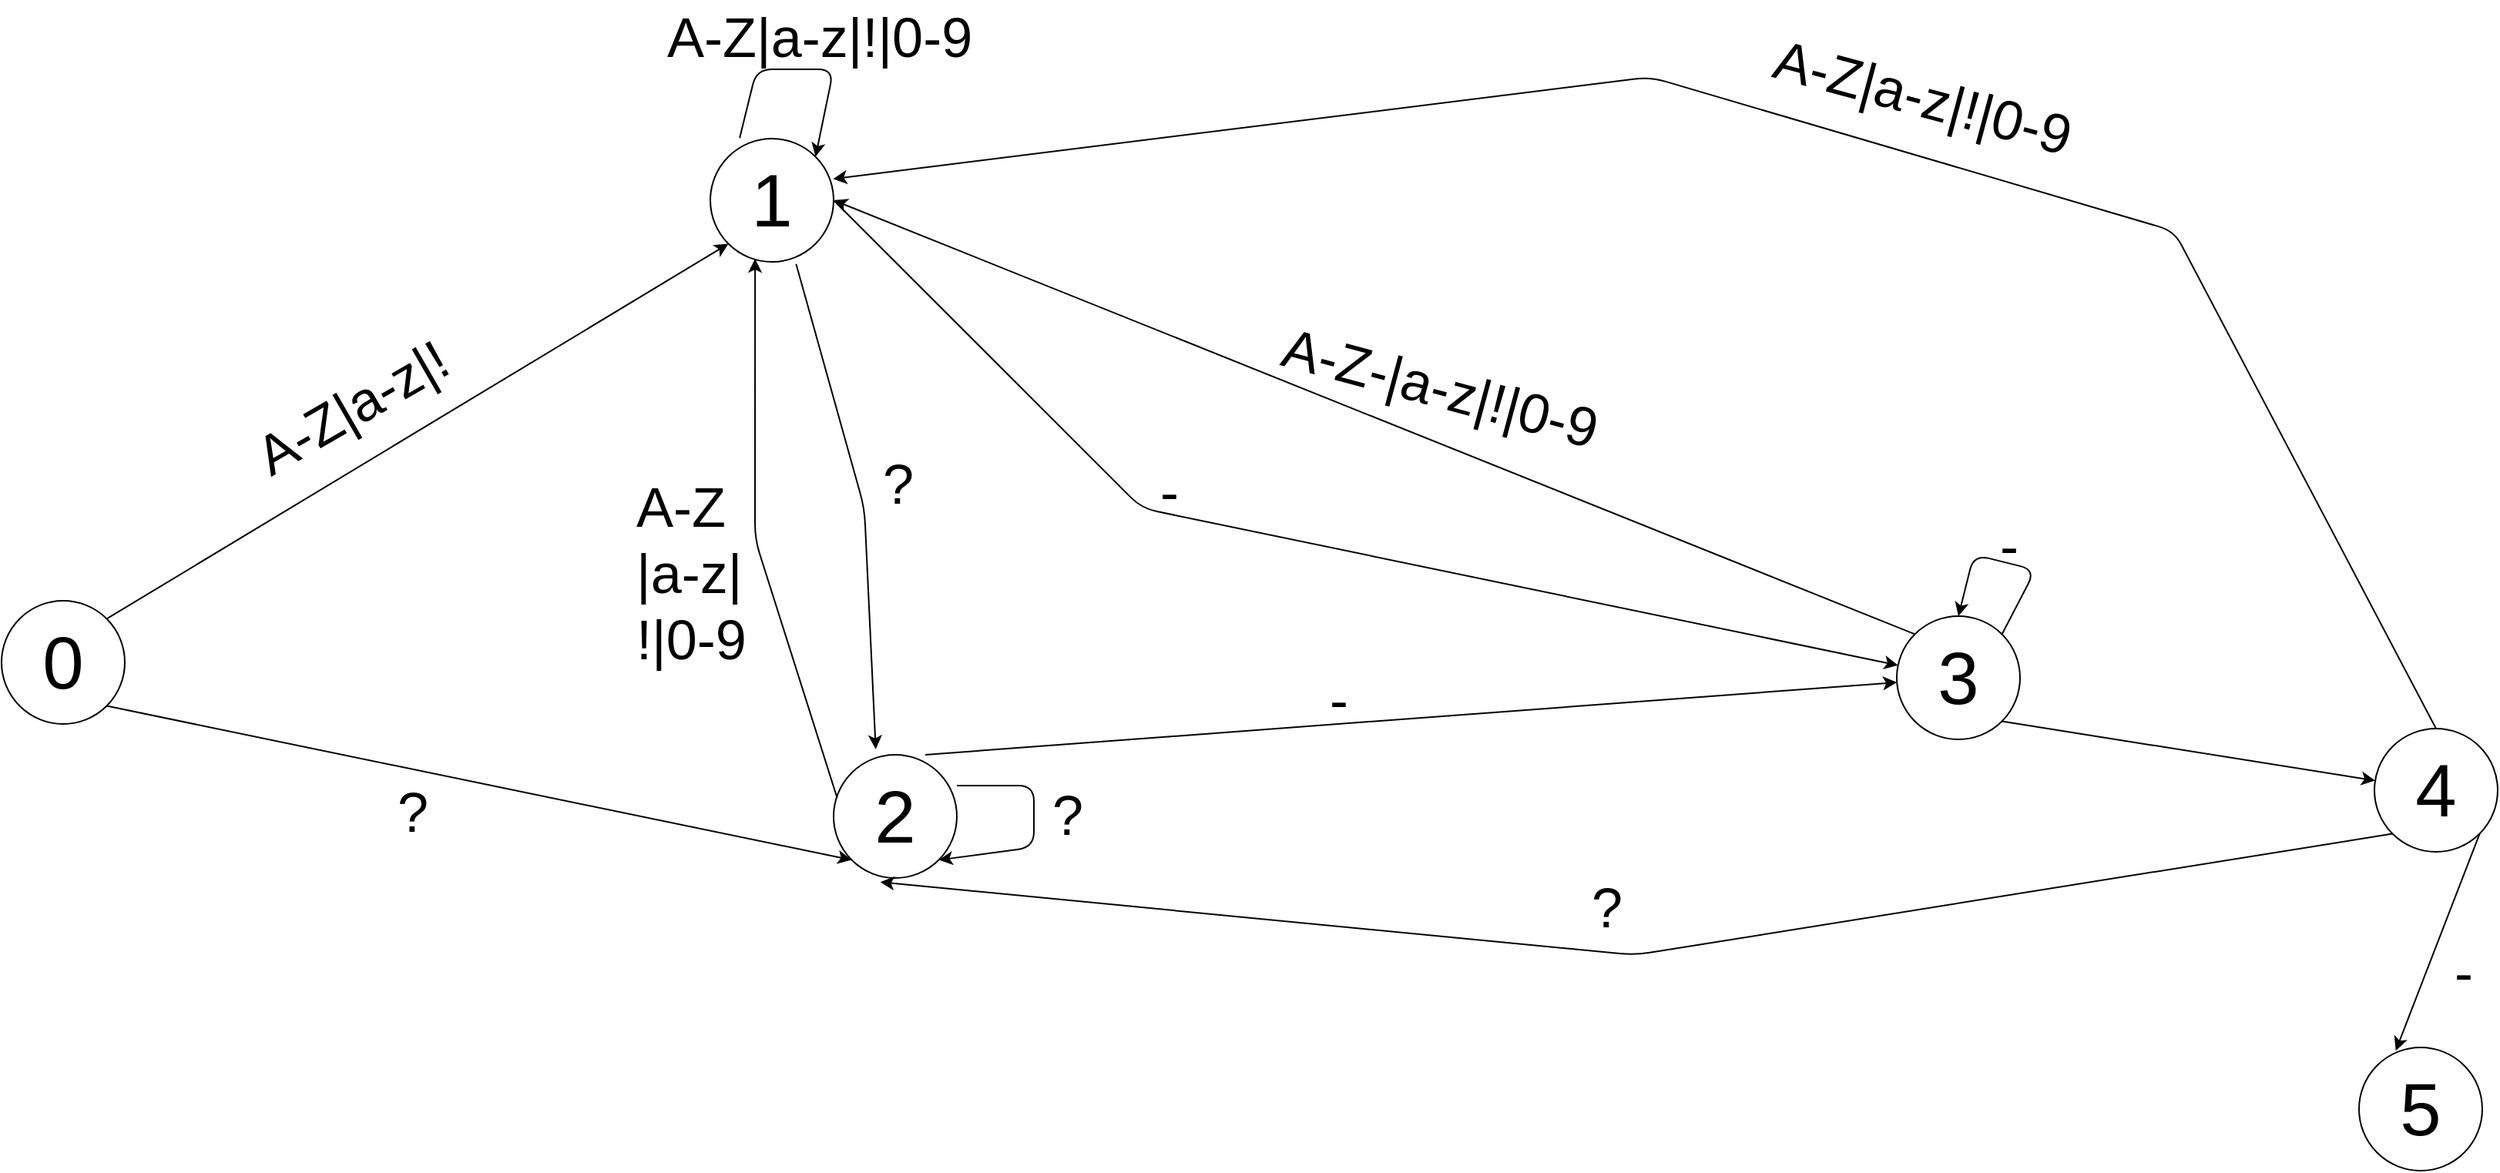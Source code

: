 <mxfile version="10.6.1" type="device"><diagram id="WWx1yW_KVyBK57boSnor" name="Page-1"><mxGraphModel dx="3408" dy="1081" grid="1" gridSize="10" guides="1" tooltips="1" connect="1" arrows="1" fold="1" page="1" pageScale="1" pageWidth="827" pageHeight="1169" math="0" shadow="0"><root><mxCell id="0"/><mxCell id="1" parent="0"/><mxCell id="lq7rEb6bgs8k7YgaOOdH-69" value="&lt;span style=&quot;font-size: 36px&quot;&gt;A-Z|a-z|!&lt;/span&gt;" style="text;html=1;resizable=0;points=[];autosize=1;align=left;verticalAlign=top;spacingTop=-4;rotation=-30;" vertex="1" parent="1"><mxGeometry x="-500" y="310" width="150" height="20" as="geometry"/></mxCell><mxCell id="lq7rEb6bgs8k7YgaOOdH-87" value="&lt;font style=&quot;font-size: 48px&quot;&gt;0&lt;/font&gt;" style="ellipse;whiteSpace=wrap;html=1;aspect=fixed;" vertex="1" parent="1"><mxGeometry x="-650" y="460" width="80" height="80" as="geometry"/></mxCell><mxCell id="lq7rEb6bgs8k7YgaOOdH-88" value="&lt;font style=&quot;font-size: 48px&quot;&gt;1&lt;/font&gt;" style="ellipse;whiteSpace=wrap;html=1;aspect=fixed;" vertex="1" parent="1"><mxGeometry x="-190" y="160" width="80" height="80" as="geometry"/></mxCell><mxCell id="lq7rEb6bgs8k7YgaOOdH-89" value="&lt;font style=&quot;font-size: 48px&quot;&gt;2&lt;/font&gt;" style="ellipse;whiteSpace=wrap;html=1;aspect=fixed;" vertex="1" parent="1"><mxGeometry x="-110" y="560" width="80" height="80" as="geometry"/></mxCell><mxCell id="lq7rEb6bgs8k7YgaOOdH-90" value="&lt;font style=&quot;font-size: 48px&quot;&gt;3&lt;/font&gt;" style="ellipse;whiteSpace=wrap;html=1;aspect=fixed;" vertex="1" parent="1"><mxGeometry x="580" y="470" width="80" height="80" as="geometry"/></mxCell><mxCell id="lq7rEb6bgs8k7YgaOOdH-91" value="&lt;font style=&quot;font-size: 48px&quot;&gt;4&lt;/font&gt;" style="ellipse;whiteSpace=wrap;html=1;aspect=fixed;" vertex="1" parent="1"><mxGeometry x="890" y="543" width="80" height="80" as="geometry"/></mxCell><mxCell id="lq7rEb6bgs8k7YgaOOdH-92" value="&lt;font style=&quot;font-size: 48px&quot;&gt;5&lt;/font&gt;" style="ellipse;whiteSpace=wrap;html=1;aspect=fixed;" vertex="1" parent="1"><mxGeometry x="880" y="750" width="80" height="80" as="geometry"/></mxCell><mxCell id="lq7rEb6bgs8k7YgaOOdH-93" value="" style="endArrow=classic;html=1;exitX=0.744;exitY=0;exitDx=0;exitDy=0;exitPerimeter=0;" edge="1" parent="1" source="lq7rEb6bgs8k7YgaOOdH-89" target="lq7rEb6bgs8k7YgaOOdH-90"><mxGeometry width="50" height="50" relative="1" as="geometry"><mxPoint x="-50.5" y="575" as="sourcePoint"/><mxPoint x="-0.5" y="525" as="targetPoint"/></mxGeometry></mxCell><mxCell id="lq7rEb6bgs8k7YgaOOdH-95" value="" style="endArrow=classic;html=1;exitX=1;exitY=1;exitDx=0;exitDy=0;" edge="1" parent="1" source="lq7rEb6bgs8k7YgaOOdH-90" target="lq7rEb6bgs8k7YgaOOdH-91"><mxGeometry width="50" height="50" relative="1" as="geometry"><mxPoint x="695" y="620" as="sourcePoint"/><mxPoint x="745" y="570" as="targetPoint"/></mxGeometry></mxCell><mxCell id="lq7rEb6bgs8k7YgaOOdH-96" value="" style="endArrow=classic;html=1;exitX=1;exitY=0.5;exitDx=0;exitDy=0;" edge="1" parent="1" source="lq7rEb6bgs8k7YgaOOdH-88" target="lq7rEb6bgs8k7YgaOOdH-90"><mxGeometry width="50" height="50" relative="1" as="geometry"><mxPoint x="150" y="250" as="sourcePoint"/><mxPoint x="200" y="200" as="targetPoint"/><Array as="points"><mxPoint x="90" y="400"/></Array></mxGeometry></mxCell><mxCell id="lq7rEb6bgs8k7YgaOOdH-97" value="" style="endArrow=classic;html=1;exitX=0.696;exitY=1.017;exitDx=0;exitDy=0;exitPerimeter=0;entryX=0.342;entryY=-0.046;entryDx=0;entryDy=0;entryPerimeter=0;" edge="1" parent="1" source="lq7rEb6bgs8k7YgaOOdH-88" target="lq7rEb6bgs8k7YgaOOdH-89"><mxGeometry width="50" height="50" relative="1" as="geometry"><mxPoint x="-820" y="890" as="sourcePoint"/><mxPoint x="240" y="360" as="targetPoint"/><Array as="points"><mxPoint x="-90" y="400"/></Array></mxGeometry></mxCell><mxCell id="lq7rEb6bgs8k7YgaOOdH-98" value="" style="endArrow=classic;html=1;exitX=0;exitY=0;exitDx=0;exitDy=0;entryX=1;entryY=0.5;entryDx=0;entryDy=0;" edge="1" parent="1" source="lq7rEb6bgs8k7YgaOOdH-90" target="lq7rEb6bgs8k7YgaOOdH-88"><mxGeometry width="50" height="50" relative="1" as="geometry"><mxPoint x="570" y="410" as="sourcePoint"/><mxPoint x="620" y="360" as="targetPoint"/></mxGeometry></mxCell><mxCell id="lq7rEb6bgs8k7YgaOOdH-99" value="" style="endArrow=classic;html=1;exitX=1;exitY=1;exitDx=0;exitDy=0;entryX=0;entryY=1;entryDx=0;entryDy=0;" edge="1" parent="1" source="lq7rEb6bgs8k7YgaOOdH-87" target="lq7rEb6bgs8k7YgaOOdH-89"><mxGeometry width="50" height="50" relative="1" as="geometry"><mxPoint x="-827.5" y="608" as="sourcePoint"/><mxPoint x="-777.5" y="558" as="targetPoint"/></mxGeometry></mxCell><mxCell id="lq7rEb6bgs8k7YgaOOdH-100" value="" style="endArrow=classic;html=1;exitX=1;exitY=0;exitDx=0;exitDy=0;entryX=0.5;entryY=0;entryDx=0;entryDy=0;" edge="1" parent="1" source="lq7rEb6bgs8k7YgaOOdH-90" target="lq7rEb6bgs8k7YgaOOdH-90"><mxGeometry width="50" height="50" relative="1" as="geometry"><mxPoint x="635" y="480" as="sourcePoint"/><mxPoint x="600" y="420" as="targetPoint"/><Array as="points"><mxPoint x="670" y="440"/><mxPoint x="630" y="430"/></Array></mxGeometry></mxCell><mxCell id="lq7rEb6bgs8k7YgaOOdH-101" value="" style="endArrow=classic;html=1;exitX=0;exitY=1;exitDx=0;exitDy=0;entryX=0.379;entryY=1.033;entryDx=0;entryDy=0;entryPerimeter=0;" edge="1" parent="1" source="lq7rEb6bgs8k7YgaOOdH-91" target="lq7rEb6bgs8k7YgaOOdH-89"><mxGeometry width="50" height="50" relative="1" as="geometry"><mxPoint x="750" y="740" as="sourcePoint"/><mxPoint x="800" y="690" as="targetPoint"/><Array as="points"><mxPoint x="410" y="690"/></Array></mxGeometry></mxCell><mxCell id="lq7rEb6bgs8k7YgaOOdH-102" value="" style="endArrow=classic;html=1;entryX=0;entryY=1;entryDx=0;entryDy=0;exitX=1;exitY=0;exitDx=0;exitDy=0;" edge="1" parent="1" source="lq7rEb6bgs8k7YgaOOdH-87" target="lq7rEb6bgs8k7YgaOOdH-88"><mxGeometry width="50" height="50" relative="1" as="geometry"><mxPoint x="-890" y="490" as="sourcePoint"/><mxPoint x="-840" y="440" as="targetPoint"/></mxGeometry></mxCell><mxCell id="lq7rEb6bgs8k7YgaOOdH-103" value="" style="endArrow=classic;html=1;entryX=1;entryY=0;entryDx=0;entryDy=0;exitX=0.238;exitY=-0.004;exitDx=0;exitDy=0;exitPerimeter=0;" edge="1" parent="1" source="lq7rEb6bgs8k7YgaOOdH-88" target="lq7rEb6bgs8k7YgaOOdH-88"><mxGeometry width="50" height="50" relative="1" as="geometry"><mxPoint x="-200" y="130" as="sourcePoint"/><mxPoint x="-154.762" y="142.815" as="targetPoint"/><Array as="points"><mxPoint x="-160" y="115"/><mxPoint x="-110" y="115"/></Array></mxGeometry></mxCell><mxCell id="lq7rEb6bgs8k7YgaOOdH-106" value="&lt;span style=&quot;font-size: 36px&quot;&gt;A-Z|a-z|!|0-9&lt;/span&gt;" style="text;html=1;resizable=0;points=[];autosize=1;align=left;verticalAlign=top;spacingTop=-4;rotation=0;" vertex="1" parent="1"><mxGeometry x="-220" y="70" width="210" height="20" as="geometry"/></mxCell><mxCell id="lq7rEb6bgs8k7YgaOOdH-107" value="&lt;span style=&quot;font-size: 36px&quot;&gt;?&lt;br&gt;&lt;br&gt;&lt;/span&gt;" style="text;html=1;resizable=0;points=[];autosize=1;align=left;verticalAlign=top;spacingTop=-4;rotation=0;" vertex="1" parent="1"><mxGeometry x="-80" y="360" width="40" height="50" as="geometry"/></mxCell><mxCell id="lq7rEb6bgs8k7YgaOOdH-108" value="" style="endArrow=classic;html=1;exitX=0.029;exitY=0.35;exitDx=0;exitDy=0;exitPerimeter=0;entryX=0.363;entryY=0.975;entryDx=0;entryDy=0;entryPerimeter=0;" edge="1" parent="1" source="lq7rEb6bgs8k7YgaOOdH-89" target="lq7rEb6bgs8k7YgaOOdH-88"><mxGeometry width="50" height="50" relative="1" as="geometry"><mxPoint x="-279.833" y="324.833" as="sourcePoint"/><mxPoint x="-228.167" y="639.833" as="targetPoint"/><Array as="points"><mxPoint x="-161" y="420"/></Array></mxGeometry></mxCell><mxCell id="lq7rEb6bgs8k7YgaOOdH-109" value="&lt;span style=&quot;font-size: 36px&quot;&gt;A-Z&lt;br&gt;|a-z|&lt;br&gt;!|0-9&lt;/span&gt;" style="text;html=1;resizable=0;points=[];autosize=1;align=left;verticalAlign=top;spacingTop=-4;rotation=0;" vertex="1" parent="1"><mxGeometry x="-240" y="375" width="90" height="70" as="geometry"/></mxCell><mxCell id="lq7rEb6bgs8k7YgaOOdH-110" value="&lt;span style=&quot;font-size: 36px&quot;&gt;?&lt;br&gt;&lt;br&gt;&lt;/span&gt;" style="text;html=1;resizable=0;points=[];autosize=1;align=left;verticalAlign=top;spacingTop=-4;rotation=0;" vertex="1" parent="1"><mxGeometry x="-395" y="573" width="40" height="50" as="geometry"/></mxCell><mxCell id="lq7rEb6bgs8k7YgaOOdH-111" value="" style="endArrow=classic;html=1;entryX=1;entryY=1;entryDx=0;entryDy=0;exitX=1;exitY=0.25;exitDx=0;exitDy=0;exitPerimeter=0;" edge="1" parent="1" source="lq7rEb6bgs8k7YgaOOdH-89" target="lq7rEb6bgs8k7YgaOOdH-89"><mxGeometry width="50" height="50" relative="1" as="geometry"><mxPoint x="20" y="621.167" as="sourcePoint"/><mxPoint x="70" y="632.833" as="targetPoint"/><Array as="points"><mxPoint x="20" y="580"/><mxPoint x="20" y="620"/></Array></mxGeometry></mxCell><mxCell id="lq7rEb6bgs8k7YgaOOdH-112" value="&lt;span style=&quot;font-size: 36px&quot;&gt;?&lt;br&gt;&lt;br&gt;&lt;/span&gt;" style="text;html=1;resizable=0;points=[];autosize=1;align=left;verticalAlign=top;spacingTop=-4;rotation=0;" vertex="1" parent="1"><mxGeometry x="30" y="575" width="40" height="50" as="geometry"/></mxCell><mxCell id="lq7rEb6bgs8k7YgaOOdH-113" value="&lt;span style=&quot;font-size: 36px&quot;&gt;-&lt;br&gt;&lt;/span&gt;" style="text;html=1;resizable=0;points=[];autosize=1;align=left;verticalAlign=top;spacingTop=-4;rotation=0;" vertex="1" parent="1"><mxGeometry x="100" y="365" width="30" height="20" as="geometry"/></mxCell><mxCell id="lq7rEb6bgs8k7YgaOOdH-114" value="&lt;span style=&quot;font-size: 36px&quot;&gt;-&lt;br&gt;&lt;/span&gt;" style="text;html=1;resizable=0;points=[];autosize=1;align=left;verticalAlign=top;spacingTop=-4;rotation=0;" vertex="1" parent="1"><mxGeometry x="210" y="500" width="30" height="20" as="geometry"/></mxCell><mxCell id="lq7rEb6bgs8k7YgaOOdH-117" value="&lt;span style=&quot;font-size: 36px&quot;&gt;A-Z-|a-z|!|0-9&lt;/span&gt;" style="text;html=1;resizable=0;points=[];autosize=1;align=left;verticalAlign=top;spacingTop=-4;rotation=15;" vertex="1" parent="1"><mxGeometry x="180" y="300" width="230" height="20" as="geometry"/></mxCell><mxCell id="lq7rEb6bgs8k7YgaOOdH-118" value="&lt;span style=&quot;font-size: 36px&quot;&gt;-&lt;br&gt;&lt;/span&gt;" style="text;html=1;resizable=0;points=[];autosize=1;align=left;verticalAlign=top;spacingTop=-4;rotation=0;" vertex="1" parent="1"><mxGeometry x="645" y="400" width="30" height="20" as="geometry"/></mxCell><mxCell id="lq7rEb6bgs8k7YgaOOdH-119" value="&lt;span style=&quot;font-size: 36px&quot;&gt;?&lt;br&gt;&lt;br&gt;&lt;/span&gt;" style="text;html=1;resizable=0;points=[];autosize=1;align=left;verticalAlign=top;spacingTop=-4;rotation=0;" vertex="1" parent="1"><mxGeometry x="380" y="635" width="40" height="50" as="geometry"/></mxCell><mxCell id="lq7rEb6bgs8k7YgaOOdH-122" value="" style="endArrow=classic;html=1;exitX=1;exitY=1;exitDx=0;exitDy=0;entryX=0.298;entryY=0.026;entryDx=0;entryDy=0;entryPerimeter=0;" edge="1" parent="1" source="lq7rEb6bgs8k7YgaOOdH-91" target="lq7rEb6bgs8k7YgaOOdH-92"><mxGeometry width="50" height="50" relative="1" as="geometry"><mxPoint x="1070" y="675" as="sourcePoint"/><mxPoint x="1120" y="625" as="targetPoint"/></mxGeometry></mxCell><mxCell id="lq7rEb6bgs8k7YgaOOdH-123" value="" style="endArrow=classic;html=1;exitX=0.5;exitY=0;exitDx=0;exitDy=0;entryX=0.996;entryY=0.327;entryDx=0;entryDy=0;entryPerimeter=0;" edge="1" parent="1" source="lq7rEb6bgs8k7YgaOOdH-91" target="lq7rEb6bgs8k7YgaOOdH-88"><mxGeometry width="50" height="50" relative="1" as="geometry"><mxPoint x="920" y="543" as="sourcePoint"/><mxPoint x="70" y="120" as="targetPoint"/><Array as="points"><mxPoint x="760" y="220"/><mxPoint x="420" y="120"/></Array></mxGeometry></mxCell><mxCell id="lq7rEb6bgs8k7YgaOOdH-127" value="&lt;span style=&quot;font-size: 36px&quot;&gt;-&lt;br&gt;&lt;/span&gt;" style="text;html=1;resizable=0;points=[];autosize=1;align=left;verticalAlign=top;spacingTop=-4;rotation=0;" vertex="1" parent="1"><mxGeometry x="940" y="676.5" width="30" height="20" as="geometry"/></mxCell><mxCell id="lq7rEb6bgs8k7YgaOOdH-128" value="&lt;span style=&quot;font-size: 36px&quot;&gt;A-Z|a-z|!|0-9&lt;/span&gt;" style="text;html=1;resizable=0;points=[];autosize=1;align=left;verticalAlign=top;spacingTop=-4;rotation=15;" vertex="1" parent="1"><mxGeometry x="500" y="110" width="210" height="20" as="geometry"/></mxCell></root></mxGraphModel></diagram></mxfile>